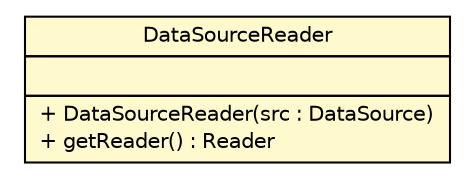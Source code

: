 #!/usr/local/bin/dot
#
# Class diagram 
# Generated by UMLGraph version 5.1 (http://www.umlgraph.org/)
#

digraph G {
	edge [fontname="Helvetica",fontsize=10,labelfontname="Helvetica",labelfontsize=10];
	node [fontname="Helvetica",fontsize=10,shape=plaintext];
	nodesep=0.25;
	ranksep=0.5;
	// com.qulice.pmd.DataSourceReader
	c19 [label=<<table title="com.qulice.pmd.DataSourceReader" border="0" cellborder="1" cellspacing="0" cellpadding="2" port="p" bgcolor="lemonChiffon" href="./DataSourceReader.html">
		<tr><td><table border="0" cellspacing="0" cellpadding="1">
<tr><td align="center" balign="center"> DataSourceReader </td></tr>
		</table></td></tr>
		<tr><td><table border="0" cellspacing="0" cellpadding="1">
<tr><td align="left" balign="left">  </td></tr>
		</table></td></tr>
		<tr><td><table border="0" cellspacing="0" cellpadding="1">
<tr><td align="left" balign="left"> + DataSourceReader(src : DataSource) </td></tr>
<tr><td align="left" balign="left"> + getReader() : Reader </td></tr>
		</table></td></tr>
		</table>>, fontname="Helvetica", fontcolor="black", fontsize=10.0];
}

